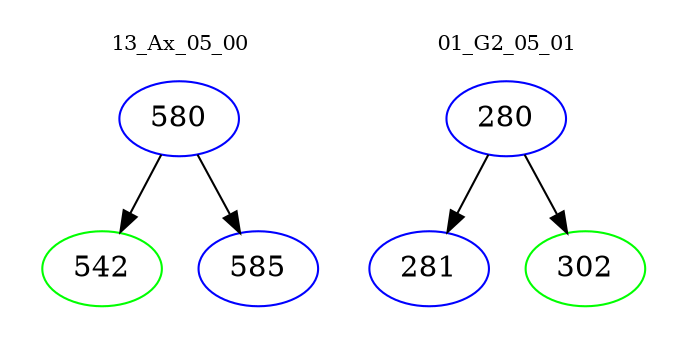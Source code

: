 digraph{
subgraph cluster_0 {
color = white
label = "13_Ax_05_00";
fontsize=10;
T0_580 [label="580", color="blue"]
T0_580 -> T0_542 [color="black"]
T0_542 [label="542", color="green"]
T0_580 -> T0_585 [color="black"]
T0_585 [label="585", color="blue"]
}
subgraph cluster_1 {
color = white
label = "01_G2_05_01";
fontsize=10;
T1_280 [label="280", color="blue"]
T1_280 -> T1_281 [color="black"]
T1_281 [label="281", color="blue"]
T1_280 -> T1_302 [color="black"]
T1_302 [label="302", color="green"]
}
}
